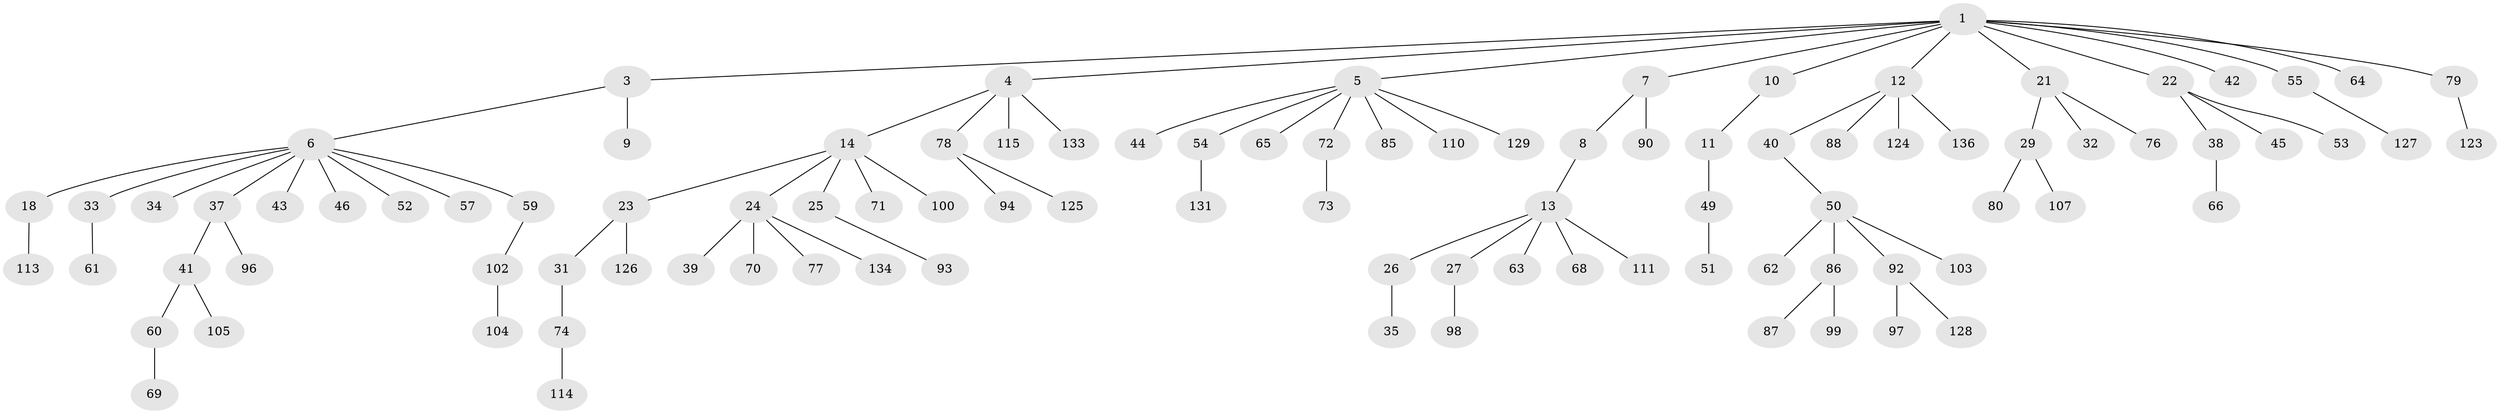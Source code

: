 // original degree distribution, {8: 0.022058823529411766, 6: 0.022058823529411766, 4: 0.0661764705882353, 2: 0.2426470588235294, 3: 0.09558823529411764, 1: 0.5294117647058824, 5: 0.022058823529411766}
// Generated by graph-tools (version 1.1) at 2025/42/03/06/25 10:42:02]
// undirected, 99 vertices, 98 edges
graph export_dot {
graph [start="1"]
  node [color=gray90,style=filled];
  1 [super="+2"];
  3 [super="+108"];
  4 [super="+58"];
  5 [super="+15"];
  6 [super="+17"];
  7 [super="+30"];
  8;
  9;
  10 [super="+16"];
  11;
  12 [super="+20"];
  13 [super="+56"];
  14 [super="+19"];
  18 [super="+47"];
  21;
  22 [super="+82"];
  23 [super="+89"];
  24 [super="+28"];
  25 [super="+101"];
  26;
  27 [super="+106"];
  29 [super="+91"];
  31 [super="+48"];
  32;
  33 [super="+36"];
  34;
  35 [super="+120"];
  37 [super="+84"];
  38;
  39;
  40;
  41;
  42 [super="+112"];
  43;
  44;
  45 [super="+75"];
  46 [super="+118"];
  49;
  50 [super="+67"];
  51;
  52;
  53 [super="+81"];
  54;
  55 [super="+117"];
  57;
  59;
  60 [super="+116"];
  61;
  62;
  63;
  64 [super="+95"];
  65;
  66 [super="+83"];
  68;
  69;
  70;
  71;
  72;
  73 [super="+109"];
  74;
  76;
  77;
  78 [super="+130"];
  79;
  80;
  85;
  86 [super="+122"];
  87;
  88;
  90;
  92;
  93;
  94;
  96;
  97;
  98 [super="+135"];
  99 [super="+119"];
  100;
  102;
  103;
  104;
  105;
  107;
  110;
  111;
  113 [super="+121"];
  114;
  115;
  123;
  124;
  125;
  126;
  127;
  128;
  129;
  131 [super="+132"];
  133;
  134;
  136;
  1 -- 3;
  1 -- 7;
  1 -- 10;
  1 -- 22;
  1 -- 42;
  1 -- 64;
  1 -- 79;
  1 -- 4;
  1 -- 5;
  1 -- 21;
  1 -- 55;
  1 -- 12;
  3 -- 6;
  3 -- 9;
  4 -- 14;
  4 -- 78;
  4 -- 115;
  4 -- 133;
  5 -- 65;
  5 -- 129;
  5 -- 72;
  5 -- 44;
  5 -- 110;
  5 -- 85;
  5 -- 54;
  6 -- 34;
  6 -- 43;
  6 -- 33;
  6 -- 37;
  6 -- 46;
  6 -- 18;
  6 -- 52;
  6 -- 57;
  6 -- 59;
  7 -- 8;
  7 -- 90;
  8 -- 13;
  10 -- 11;
  11 -- 49;
  12 -- 40;
  12 -- 88;
  12 -- 136;
  12 -- 124;
  13 -- 26;
  13 -- 27;
  13 -- 63;
  13 -- 111;
  13 -- 68;
  14 -- 24;
  14 -- 25;
  14 -- 100;
  14 -- 23;
  14 -- 71;
  18 -- 113;
  21 -- 29;
  21 -- 32;
  21 -- 76;
  22 -- 38;
  22 -- 45;
  22 -- 53;
  23 -- 31;
  23 -- 126;
  24 -- 39;
  24 -- 70;
  24 -- 77;
  24 -- 134;
  25 -- 93;
  26 -- 35;
  27 -- 98;
  29 -- 80;
  29 -- 107;
  31 -- 74;
  33 -- 61;
  37 -- 41;
  37 -- 96;
  38 -- 66;
  40 -- 50;
  41 -- 60;
  41 -- 105;
  49 -- 51;
  50 -- 62;
  50 -- 92;
  50 -- 86;
  50 -- 103;
  54 -- 131;
  55 -- 127;
  59 -- 102;
  60 -- 69;
  72 -- 73;
  74 -- 114;
  78 -- 94;
  78 -- 125;
  79 -- 123;
  86 -- 87;
  86 -- 99;
  92 -- 97;
  92 -- 128;
  102 -- 104;
}
